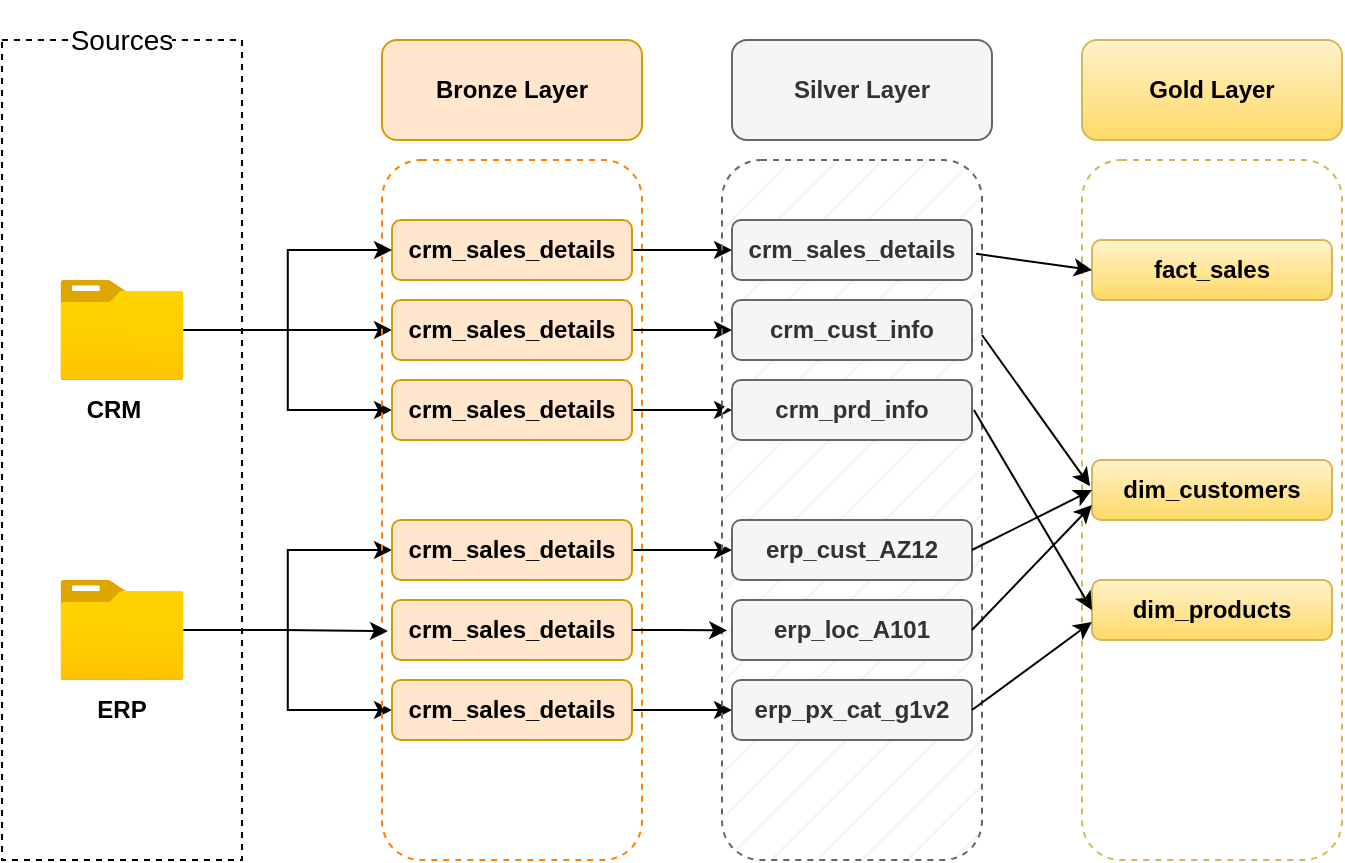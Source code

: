 <mxfile version="28.1.2">
  <diagram name="Page-1" id="gU_gAMFwsNp9LOsLNUbT">
    <mxGraphModel dx="2066" dy="1249" grid="1" gridSize="10" guides="1" tooltips="1" connect="1" arrows="1" fold="1" page="1" pageScale="2" pageWidth="850" pageHeight="1100" math="0" shadow="0">
      <root>
        <mxCell id="0" />
        <mxCell id="1" parent="0" />
        <mxCell id="I4wE88-YnJjtMIAT1H6s-1" value="" style="rounded=0;whiteSpace=wrap;html=1;fillColor=none;dashed=1;" parent="1" vertex="1">
          <mxGeometry x="400" y="310" width="120" height="410" as="geometry" />
        </mxCell>
        <mxCell id="I4wE88-YnJjtMIAT1H6s-3" value="&lt;font style=&quot;font-size: 14px;&quot;&gt;Sources&lt;/font&gt;" style="rounded=1;whiteSpace=wrap;html=1;strokeColor=none;fillColor=default;" parent="1" vertex="1">
          <mxGeometry x="435" y="290" width="50" height="40" as="geometry" />
        </mxCell>
        <mxCell id="I4wE88-YnJjtMIAT1H6s-21" style="edgeStyle=orthogonalEdgeStyle;rounded=0;orthogonalLoop=1;jettySize=auto;html=1;entryX=0;entryY=0.5;entryDx=0;entryDy=0;" parent="1" source="I4wE88-YnJjtMIAT1H6s-4" target="I4wE88-YnJjtMIAT1H6s-13" edge="1">
          <mxGeometry relative="1" as="geometry" />
        </mxCell>
        <mxCell id="I4wE88-YnJjtMIAT1H6s-22" style="edgeStyle=orthogonalEdgeStyle;rounded=0;orthogonalLoop=1;jettySize=auto;html=1;entryX=0;entryY=0.5;entryDx=0;entryDy=0;" parent="1" source="I4wE88-YnJjtMIAT1H6s-4" target="I4wE88-YnJjtMIAT1H6s-14" edge="1">
          <mxGeometry relative="1" as="geometry" />
        </mxCell>
        <mxCell id="I4wE88-YnJjtMIAT1H6s-4" value="" style="image;aspect=fixed;html=1;points=[];align=center;fontSize=12;image=img/lib/azure2/general/Folder_Blank.svg;" parent="1" vertex="1">
          <mxGeometry x="429.18" y="430" width="61.61" height="50" as="geometry" />
        </mxCell>
        <mxCell id="I4wE88-YnJjtMIAT1H6s-5" value="&lt;b&gt;CRM&lt;/b&gt;" style="rounded=1;whiteSpace=wrap;html=1;strokeColor=none;fillColor=none;" parent="1" vertex="1">
          <mxGeometry x="420.82" y="480" width="70" height="30" as="geometry" />
        </mxCell>
        <mxCell id="I4wE88-YnJjtMIAT1H6s-24" style="edgeStyle=orthogonalEdgeStyle;rounded=0;orthogonalLoop=1;jettySize=auto;html=1;entryX=0;entryY=0.5;entryDx=0;entryDy=0;" parent="1" source="I4wE88-YnJjtMIAT1H6s-7" target="I4wE88-YnJjtMIAT1H6s-15" edge="1">
          <mxGeometry relative="1" as="geometry" />
        </mxCell>
        <mxCell id="I4wE88-YnJjtMIAT1H6s-27" style="edgeStyle=orthogonalEdgeStyle;rounded=0;orthogonalLoop=1;jettySize=auto;html=1;entryX=0;entryY=0.5;entryDx=0;entryDy=0;" parent="1" source="I4wE88-YnJjtMIAT1H6s-7" target="I4wE88-YnJjtMIAT1H6s-17" edge="1">
          <mxGeometry relative="1" as="geometry" />
        </mxCell>
        <mxCell id="I4wE88-YnJjtMIAT1H6s-7" value="" style="image;aspect=fixed;html=1;points=[];align=center;fontSize=12;image=img/lib/azure2/general/Folder_Blank.svg;" parent="1" vertex="1">
          <mxGeometry x="429.2" y="580" width="61.61" height="50" as="geometry" />
        </mxCell>
        <mxCell id="I4wE88-YnJjtMIAT1H6s-8" value="&lt;b&gt;ERP&lt;/b&gt;" style="rounded=1;whiteSpace=wrap;html=1;strokeColor=none;fillColor=none;" parent="1" vertex="1">
          <mxGeometry x="424.99" y="630" width="70" height="30" as="geometry" />
        </mxCell>
        <mxCell id="I4wE88-YnJjtMIAT1H6s-9" value="" style="rounded=1;whiteSpace=wrap;html=1;fillColor=default;dashed=1;strokeColor=#FF8000;fillStyle=hatch;" parent="1" vertex="1">
          <mxGeometry x="590" y="370" width="130" height="350" as="geometry" />
        </mxCell>
        <mxCell id="I4wE88-YnJjtMIAT1H6s-11" value="&lt;b&gt;Bronze Layer&lt;/b&gt;" style="rounded=1;whiteSpace=wrap;html=1;fillColor=#ffe6cc;strokeColor=#d79b00;fillStyle=auto;" parent="1" vertex="1">
          <mxGeometry x="590" y="310" width="130" height="50" as="geometry" />
        </mxCell>
        <mxCell id="vdzcKib5lm1QRR6S1dyZ-7" style="edgeStyle=orthogonalEdgeStyle;rounded=0;orthogonalLoop=1;jettySize=auto;html=1;entryX=0;entryY=0.5;entryDx=0;entryDy=0;" parent="1" source="I4wE88-YnJjtMIAT1H6s-12" target="vdzcKib5lm1QRR6S1dyZ-1" edge="1">
          <mxGeometry relative="1" as="geometry" />
        </mxCell>
        <mxCell id="I4wE88-YnJjtMIAT1H6s-12" value="&lt;b&gt;crm_sales_details&lt;/b&gt;" style="rounded=1;whiteSpace=wrap;html=1;fillColor=#ffe6cc;strokeColor=#d79b00;fillStyle=auto;" parent="1" vertex="1">
          <mxGeometry x="595" y="400" width="120" height="30" as="geometry" />
        </mxCell>
        <mxCell id="vdzcKib5lm1QRR6S1dyZ-8" style="edgeStyle=orthogonalEdgeStyle;rounded=0;orthogonalLoop=1;jettySize=auto;html=1;entryX=0;entryY=0.5;entryDx=0;entryDy=0;" parent="1" source="I4wE88-YnJjtMIAT1H6s-13" target="vdzcKib5lm1QRR6S1dyZ-2" edge="1">
          <mxGeometry relative="1" as="geometry" />
        </mxCell>
        <mxCell id="I4wE88-YnJjtMIAT1H6s-13" value="&lt;b&gt;crm_sales_details&lt;/b&gt;" style="rounded=1;whiteSpace=wrap;html=1;fillColor=#ffe6cc;strokeColor=#d79b00;fillStyle=auto;" parent="1" vertex="1">
          <mxGeometry x="595" y="440" width="120" height="30" as="geometry" />
        </mxCell>
        <mxCell id="vdzcKib5lm1QRR6S1dyZ-9" style="edgeStyle=orthogonalEdgeStyle;rounded=0;orthogonalLoop=1;jettySize=auto;html=1;exitX=1;exitY=0.5;exitDx=0;exitDy=0;" parent="1" source="I4wE88-YnJjtMIAT1H6s-14" target="vdzcKib5lm1QRR6S1dyZ-3" edge="1">
          <mxGeometry relative="1" as="geometry" />
        </mxCell>
        <mxCell id="I4wE88-YnJjtMIAT1H6s-14" value="&lt;b&gt;crm_sales_details&lt;/b&gt;" style="rounded=1;whiteSpace=wrap;html=1;fillColor=#ffe6cc;strokeColor=#d79b00;fillStyle=auto;" parent="1" vertex="1">
          <mxGeometry x="595" y="480" width="120" height="30" as="geometry" />
        </mxCell>
        <mxCell id="vdzcKib5lm1QRR6S1dyZ-10" style="edgeStyle=orthogonalEdgeStyle;rounded=0;orthogonalLoop=1;jettySize=auto;html=1;entryX=0;entryY=0.5;entryDx=0;entryDy=0;" parent="1" source="I4wE88-YnJjtMIAT1H6s-15" target="vdzcKib5lm1QRR6S1dyZ-4" edge="1">
          <mxGeometry relative="1" as="geometry" />
        </mxCell>
        <mxCell id="I4wE88-YnJjtMIAT1H6s-15" value="&lt;b&gt;crm_sales_details&lt;/b&gt;" style="rounded=1;whiteSpace=wrap;html=1;fillColor=#ffe6cc;strokeColor=#d79b00;fillStyle=auto;" parent="1" vertex="1">
          <mxGeometry x="595" y="550" width="120" height="30" as="geometry" />
        </mxCell>
        <mxCell id="I4wE88-YnJjtMIAT1H6s-16" value="&lt;b&gt;crm_sales_details&lt;/b&gt;" style="rounded=1;whiteSpace=wrap;html=1;fillColor=#ffe6cc;strokeColor=#d79b00;fillStyle=auto;" parent="1" vertex="1">
          <mxGeometry x="595" y="590" width="120" height="30" as="geometry" />
        </mxCell>
        <mxCell id="vdzcKib5lm1QRR6S1dyZ-12" style="edgeStyle=orthogonalEdgeStyle;rounded=0;orthogonalLoop=1;jettySize=auto;html=1;entryX=0;entryY=0.5;entryDx=0;entryDy=0;" parent="1" source="I4wE88-YnJjtMIAT1H6s-17" target="vdzcKib5lm1QRR6S1dyZ-6" edge="1">
          <mxGeometry relative="1" as="geometry" />
        </mxCell>
        <mxCell id="I4wE88-YnJjtMIAT1H6s-17" value="&lt;b&gt;crm_sales_details&lt;/b&gt;" style="rounded=1;whiteSpace=wrap;html=1;fillColor=#ffe6cc;strokeColor=#d79b00;fillStyle=auto;" parent="1" vertex="1">
          <mxGeometry x="595" y="630" width="120" height="30" as="geometry" />
        </mxCell>
        <mxCell id="I4wE88-YnJjtMIAT1H6s-20" style="edgeStyle=orthogonalEdgeStyle;rounded=0;orthogonalLoop=1;jettySize=auto;html=1;entryX=0;entryY=0.5;entryDx=0;entryDy=0;" parent="1" source="I4wE88-YnJjtMIAT1H6s-4" target="I4wE88-YnJjtMIAT1H6s-12" edge="1">
          <mxGeometry relative="1" as="geometry" />
        </mxCell>
        <mxCell id="I4wE88-YnJjtMIAT1H6s-23" style="edgeStyle=orthogonalEdgeStyle;rounded=0;orthogonalLoop=1;jettySize=auto;html=1;entryX=0.023;entryY=0.673;entryDx=0;entryDy=0;entryPerimeter=0;" parent="1" source="I4wE88-YnJjtMIAT1H6s-7" target="I4wE88-YnJjtMIAT1H6s-9" edge="1">
          <mxGeometry relative="1" as="geometry" />
        </mxCell>
        <mxCell id="I4wE88-YnJjtMIAT1H6s-28" value="" style="rounded=1;whiteSpace=wrap;html=1;fillColor=#f5f5f5;dashed=1;strokeColor=#666666;fillStyle=hatch;fontColor=#333333;" parent="1" vertex="1">
          <mxGeometry x="760" y="370" width="130" height="350" as="geometry" />
        </mxCell>
        <mxCell id="I4wE88-YnJjtMIAT1H6s-29" value="&lt;b&gt;Silver Layer&lt;/b&gt;" style="rounded=1;whiteSpace=wrap;html=1;fillColor=#f5f5f5;strokeColor=#666666;fillStyle=auto;fontColor=#333333;" parent="1" vertex="1">
          <mxGeometry x="765" y="310" width="130" height="50" as="geometry" />
        </mxCell>
        <mxCell id="I4wE88-YnJjtMIAT1H6s-31" value="" style="rounded=1;whiteSpace=wrap;html=1;fillColor=none;dashed=1;strokeColor=#d6b656;fillStyle=hatch;" parent="1" vertex="1">
          <mxGeometry x="940" y="370" width="130" height="350" as="geometry" />
        </mxCell>
        <mxCell id="vdzcKib5lm1QRR6S1dyZ-1" value="&lt;b&gt;crm_sales_details&lt;/b&gt;" style="rounded=1;whiteSpace=wrap;html=1;fillColor=#f5f5f5;strokeColor=#666666;fillStyle=auto;fontColor=#333333;" parent="1" vertex="1">
          <mxGeometry x="765" y="400" width="120" height="30" as="geometry" />
        </mxCell>
        <mxCell id="vdzcKib5lm1QRR6S1dyZ-2" value="&lt;b&gt;crm_cust_info&lt;/b&gt;" style="rounded=1;whiteSpace=wrap;html=1;fillColor=#f5f5f5;strokeColor=#666666;fillStyle=auto;fontColor=#333333;" parent="1" vertex="1">
          <mxGeometry x="765" y="440" width="120" height="30" as="geometry" />
        </mxCell>
        <mxCell id="vdzcKib5lm1QRR6S1dyZ-3" value="&lt;b&gt;crm_prd_info&lt;/b&gt;" style="rounded=1;whiteSpace=wrap;html=1;fillColor=#f5f5f5;strokeColor=#666666;fillStyle=auto;fontColor=#333333;" parent="1" vertex="1">
          <mxGeometry x="765" y="480" width="120" height="30" as="geometry" />
        </mxCell>
        <mxCell id="vdzcKib5lm1QRR6S1dyZ-4" value="&lt;b&gt;erp_cust_AZ12&lt;/b&gt;" style="rounded=1;whiteSpace=wrap;html=1;fillColor=#f5f5f5;strokeColor=#666666;fillStyle=auto;fontColor=#333333;" parent="1" vertex="1">
          <mxGeometry x="765" y="550" width="120" height="30" as="geometry" />
        </mxCell>
        <mxCell id="vdzcKib5lm1QRR6S1dyZ-5" value="&lt;b&gt;erp_loc_A101&lt;/b&gt;" style="rounded=1;whiteSpace=wrap;html=1;fillColor=#f5f5f5;strokeColor=#666666;fillStyle=auto;fontColor=#333333;" parent="1" vertex="1">
          <mxGeometry x="765" y="590" width="120" height="30" as="geometry" />
        </mxCell>
        <mxCell id="vdzcKib5lm1QRR6S1dyZ-6" value="&lt;b&gt;erp_px_cat_g1v2&lt;/b&gt;" style="rounded=1;whiteSpace=wrap;html=1;fillColor=#f5f5f5;strokeColor=#666666;fillStyle=auto;fontColor=#333333;" parent="1" vertex="1">
          <mxGeometry x="765" y="630" width="120" height="30" as="geometry" />
        </mxCell>
        <mxCell id="vdzcKib5lm1QRR6S1dyZ-11" style="edgeStyle=orthogonalEdgeStyle;rounded=0;orthogonalLoop=1;jettySize=auto;html=1;entryX=0.02;entryY=0.672;entryDx=0;entryDy=0;entryPerimeter=0;" parent="1" source="I4wE88-YnJjtMIAT1H6s-16" target="I4wE88-YnJjtMIAT1H6s-28" edge="1">
          <mxGeometry relative="1" as="geometry" />
        </mxCell>
        <mxCell id="HhXlOXBl3FJsPXF932at-1" value="&lt;b&gt;Gold Layer&lt;/b&gt;" style="rounded=1;whiteSpace=wrap;html=1;fillColor=#fff2cc;strokeColor=#d6b656;fillStyle=auto;gradientColor=#ffd966;" vertex="1" parent="1">
          <mxGeometry x="940" y="310" width="130" height="50" as="geometry" />
        </mxCell>
        <mxCell id="HhXlOXBl3FJsPXF932at-2" value="&lt;b&gt;fact_sales&lt;/b&gt;" style="rounded=1;whiteSpace=wrap;html=1;fillColor=#fff2cc;strokeColor=#d6b656;fillStyle=auto;gradientColor=#ffd966;" vertex="1" parent="1">
          <mxGeometry x="945" y="410" width="120" height="30" as="geometry" />
        </mxCell>
        <mxCell id="HhXlOXBl3FJsPXF932at-3" value="&lt;b&gt;dim_customers&lt;/b&gt;" style="rounded=1;whiteSpace=wrap;html=1;fillColor=#fff2cc;strokeColor=#d6b656;fillStyle=auto;gradientColor=#ffd966;" vertex="1" parent="1">
          <mxGeometry x="945" y="520" width="120" height="30" as="geometry" />
        </mxCell>
        <mxCell id="HhXlOXBl3FJsPXF932at-4" value="&lt;b&gt;dim_products&lt;/b&gt;" style="rounded=1;whiteSpace=wrap;html=1;fillColor=#fff2cc;strokeColor=#d6b656;fillStyle=auto;gradientColor=#ffd966;" vertex="1" parent="1">
          <mxGeometry x="945" y="580" width="120" height="30" as="geometry" />
        </mxCell>
        <mxCell id="HhXlOXBl3FJsPXF932at-5" value="" style="endArrow=classic;html=1;rounded=0;exitX=0.977;exitY=0.134;exitDx=0;exitDy=0;exitPerimeter=0;entryX=0;entryY=0.5;entryDx=0;entryDy=0;" edge="1" parent="1" source="I4wE88-YnJjtMIAT1H6s-28" target="HhXlOXBl3FJsPXF932at-2">
          <mxGeometry width="50" height="50" relative="1" as="geometry">
            <mxPoint x="895" y="430" as="sourcePoint" />
            <mxPoint x="945" y="380" as="targetPoint" />
          </mxGeometry>
        </mxCell>
        <mxCell id="HhXlOXBl3FJsPXF932at-6" value="" style="endArrow=classic;html=1;rounded=0;exitX=1;exitY=0.25;exitDx=0;exitDy=0;entryX=0.031;entryY=0.466;entryDx=0;entryDy=0;entryPerimeter=0;" edge="1" parent="1" source="I4wE88-YnJjtMIAT1H6s-28" target="I4wE88-YnJjtMIAT1H6s-31">
          <mxGeometry width="50" height="50" relative="1" as="geometry">
            <mxPoint x="910" y="460" as="sourcePoint" />
            <mxPoint x="968" y="468" as="targetPoint" />
          </mxGeometry>
        </mxCell>
        <mxCell id="HhXlOXBl3FJsPXF932at-7" value="" style="endArrow=classic;html=1;rounded=0;exitX=0.969;exitY=0.357;exitDx=0;exitDy=0;entryX=0;entryY=0.5;entryDx=0;entryDy=0;exitPerimeter=0;" edge="1" parent="1" source="I4wE88-YnJjtMIAT1H6s-28" target="HhXlOXBl3FJsPXF932at-4">
          <mxGeometry width="50" height="50" relative="1" as="geometry">
            <mxPoint x="900" y="500" as="sourcePoint" />
            <mxPoint x="954" y="575" as="targetPoint" />
          </mxGeometry>
        </mxCell>
        <mxCell id="HhXlOXBl3FJsPXF932at-8" value="" style="endArrow=classic;html=1;rounded=0;exitX=1;exitY=0.5;exitDx=0;exitDy=0;entryX=0;entryY=0.5;entryDx=0;entryDy=0;" edge="1" parent="1" source="vdzcKib5lm1QRR6S1dyZ-4" target="HhXlOXBl3FJsPXF932at-3">
          <mxGeometry width="50" height="50" relative="1" as="geometry">
            <mxPoint x="920" y="590" as="sourcePoint" />
            <mxPoint x="974" y="665" as="targetPoint" />
          </mxGeometry>
        </mxCell>
        <mxCell id="HhXlOXBl3FJsPXF932at-9" value="" style="endArrow=classic;html=1;rounded=0;exitX=1;exitY=0.5;exitDx=0;exitDy=0;entryX=0;entryY=0.75;entryDx=0;entryDy=0;" edge="1" parent="1" source="vdzcKib5lm1QRR6S1dyZ-5" target="HhXlOXBl3FJsPXF932at-3">
          <mxGeometry width="50" height="50" relative="1" as="geometry">
            <mxPoint x="910" y="620" as="sourcePoint" />
            <mxPoint x="970" y="590" as="targetPoint" />
          </mxGeometry>
        </mxCell>
        <mxCell id="HhXlOXBl3FJsPXF932at-10" value="" style="endArrow=classic;html=1;rounded=0;exitX=1;exitY=0.5;exitDx=0;exitDy=0;entryX=0.038;entryY=0.66;entryDx=0;entryDy=0;entryPerimeter=0;" edge="1" parent="1" source="vdzcKib5lm1QRR6S1dyZ-6" target="I4wE88-YnJjtMIAT1H6s-31">
          <mxGeometry width="50" height="50" relative="1" as="geometry">
            <mxPoint x="895" y="672" as="sourcePoint" />
            <mxPoint x="955" y="610" as="targetPoint" />
          </mxGeometry>
        </mxCell>
      </root>
    </mxGraphModel>
  </diagram>
</mxfile>
